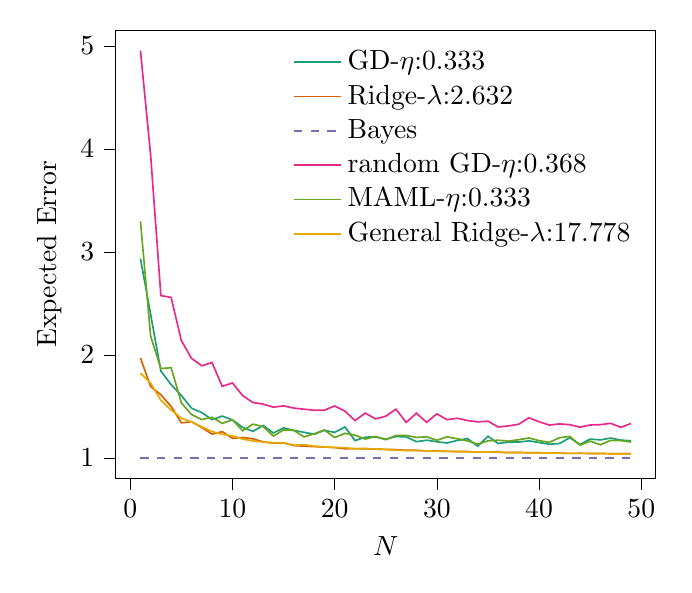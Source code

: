 % This file was created with tikzplotlib v0.10.1.
\begin{tikzpicture}

\definecolor{chocolate217952}{RGB}{217,95,2}
\definecolor{darkcyan27158119}{RGB}{27,158,119}
\definecolor{darkgray176}{RGB}{176,176,176}
\definecolor{deeppink23141138}{RGB}{231,41,138}
\definecolor{lightslategray117112179}{RGB}{117,112,179}
\definecolor{olivedrab10216630}{RGB}{102,166,30}
\definecolor{orange2301712}{RGB}{230,171,2}

\begin{axis}[
legend cell align={left},
legend style={fill opacity=0.8, draw opacity=1, text opacity=1, draw=none},
tick align=outside,
tick pos=left,
x grid style={darkgray176},
xlabel={\(\displaystyle N\)},
xmin=-1.4, xmax=51.4,
xtick style={color=black},
y grid style={darkgray176},
ylabel={Expected Error},
ymin=0.802, ymax=5.152,
ytick style={color=black}
]
\addplot [semithick, darkcyan27158119]
table {%
1 2.936
2 2.392
3 1.844
4 1.713
5 1.607
6 1.484
7 1.441
8 1.373
9 1.407
10 1.37
11 1.298
12 1.259
13 1.316
14 1.243
15 1.292
16 1.268
17 1.25
18 1.231
19 1.269
20 1.249
21 1.302
22 1.169
23 1.203
24 1.205
25 1.183
26 1.209
27 1.205
28 1.159
29 1.173
30 1.158
31 1.146
32 1.171
33 1.189
34 1.115
35 1.211
36 1.141
37 1.155
38 1.155
39 1.167
40 1.151
41 1.134
42 1.141
43 1.197
44 1.132
45 1.184
46 1.176
47 1.194
48 1.174
49 1.167
};
\addlegendentry{GD-$\eta$:0.333}
\addplot [semithick, chocolate217952]
table {%
1 1.97
2 1.694
3 1.614
4 1.501
5 1.342
6 1.352
7 1.297
8 1.232
9 1.256
10 1.192
11 1.199
12 1.187
13 1.157
14 1.145
15 1.147
16 1.121
17 1.116
18 1.111
19 1.107
20 1.102
21 1.09
22 1.092
23 1.09
24 1.086
25 1.084
26 1.082
27 1.075
28 1.075
29 1.069
30 1.068
31 1.065
32 1.063
33 1.063
34 1.058
35 1.058
36 1.058
37 1.053
38 1.054
39 1.051
40 1.051
41 1.05
42 1.048
43 1.045
44 1.046
45 1.044
46 1.045
47 1.042
48 1.041
49 1.041
};
\addlegendentry{Ridge-$\lambda$:2.632}
\addplot [semithick, lightslategray117112179, dashed]
table {%
1 1.0
2 1.0
3 1.0
4 1.0
5 1.0
6 1.0
7 1.0
8 1.0
9 1.0
10 1.0
11 1.0
12 1.0
13 1.0
14 1.0
15 1.0
16 1.0
17 1.0
18 1.0
19 1.0
20 1.0
21 1.0
22 1.0
23 1.0
24 1.0
25 1.0
26 1.0
27 1.0
28 1.0
29 1.0
30 1.0
31 1.0
32 1.0
33 1.0
34 1.0
35 1.0
36 1.0
37 1.0
38 1.0
39 1.0
40 1.0
41 1.0
42 1.0
43 1.0
44 1.0
45 1.0
46 1.0
47 1.0
48 1.0
49 1.0
};
\addlegendentry{Bayes}
\addplot [semithick, deeppink23141138]
table {%
1 4.954
2 3.935
3 2.576
4 2.559
5 2.14
6 1.967
7 1.895
8 1.927
9 1.696
10 1.729
11 1.606
12 1.539
13 1.523
14 1.494
15 1.506
16 1.485
17 1.474
18 1.464
19 1.464
20 1.506
21 1.456
22 1.364
23 1.436
24 1.38
25 1.406
26 1.474
27 1.346
28 1.435
29 1.347
30 1.429
31 1.372
32 1.386
33 1.364
34 1.351
35 1.358
36 1.301
37 1.312
38 1.328
39 1.391
40 1.352
41 1.32
42 1.331
43 1.324
44 1.3
45 1.321
46 1.324
47 1.337
48 1.298
49 1.335
};
\addlegendentry{random GD-$\eta$:0.368}
\addplot [semithick, olivedrab10216630]
table {%
1 3.297
2 2.181
3 1.868
4 1.877
5 1.536
6 1.422
7 1.374
8 1.395
9 1.337
10 1.371
11 1.265
12 1.329
13 1.305
14 1.213
15 1.273
16 1.269
17 1.205
18 1.236
19 1.272
20 1.199
21 1.24
22 1.222
23 1.184
24 1.21
25 1.178
26 1.219
27 1.22
28 1.2
29 1.206
30 1.172
31 1.206
32 1.187
33 1.166
34 1.135
35 1.167
36 1.173
37 1.164
38 1.178
39 1.195
40 1.169
41 1.152
42 1.197
43 1.21
44 1.125
45 1.164
46 1.129
47 1.171
48 1.169
49 1.155
};
\addlegendentry{MAML-$\eta$:0.333}
\addplot [semithick, orange2301712]
table {%
1 1.824
2 1.726
3 1.56
4 1.466
5 1.388
6 1.35
7 1.304
8 1.258
9 1.23
10 1.216
11 1.184
12 1.166
13 1.155
14 1.148
15 1.148
16 1.125
17 1.129
18 1.116
19 1.108
20 1.102
21 1.101
22 1.089
23 1.093
24 1.087
25 1.083
26 1.076
27 1.073
28 1.072
29 1.069
30 1.066
31 1.066
32 1.062
33 1.061
34 1.059
35 1.059
36 1.056
37 1.053
38 1.054
39 1.052
40 1.051
41 1.049
42 1.047
43 1.045
44 1.046
45 1.045
46 1.044
47 1.043
48 1.042
49 1.041
};
\addlegendentry{General Ridge-$\lambda$:17.778}
\end{axis}

\end{tikzpicture}
